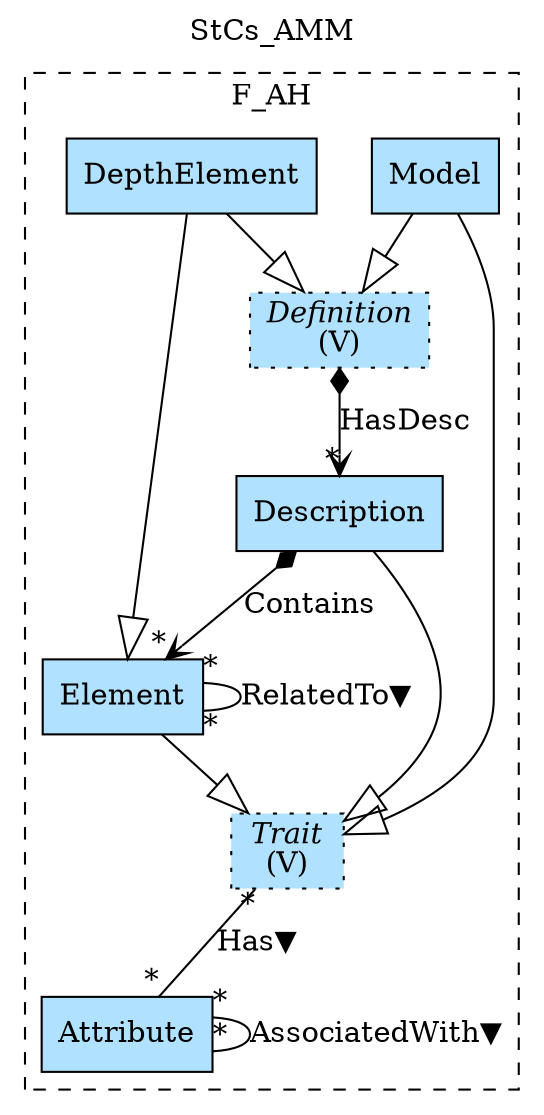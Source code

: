 digraph {graph[label=StCs_AMM,labelloc=tl,labelfontsize=12];
subgraph cluster_F_AH{style=dashed;label=F_AH;
"Model"[shape=record,fillcolor=lightskyblue1,style = filled,label="Model"];
"Description"[shape=record,fillcolor=lightskyblue1,style = filled,label="Description"];
"Element"[shape=record,fillcolor=lightskyblue1,style = filled,label="Element"];
"DepthElement"[shape=record,fillcolor=lightskyblue1,style = filled,label="DepthElement"];
"Attribute"[shape=record,fillcolor=lightskyblue1,style = filled,label="Attribute"];
"Trait"[shape=record,fillcolor=lightskyblue1,style ="filled,dotted",label=<{<I>Trait</I><br/>(V)}>];
"Definition"[shape=record,fillcolor=lightskyblue1,style ="filled,dotted",label=<{<I>Definition</I><br/>(V)}>];

"Description"->"Element"[label="Contains",arrowhead=vee,arrowtail=diamond,dir=both,headlabel="*"];
"Description"->"Trait"[arrowhead=onormal,arrowsize=2.0];
"Element"->"Trait"[arrowhead=onormal,arrowsize=2.0];
"Trait"->"Attribute"[label="Has▼",dir=none,taillabel="*",headlabel="*"];
"Element"->"Element"[label="RelatedTo▼",dir=none,taillabel="*",headlabel="*"];
"Attribute"->"Attribute"[label="AssociatedWith▼",dir=none,taillabel="*",headlabel="*"];
"Definition"->"Description"[label="HasDesc",arrowhead=vee,arrowtail=diamond,dir=both,headlabel="*"];
"Model"->"Definition"[arrowhead=onormal,arrowsize=2.0];
"Model"->"Trait"[arrowhead=onormal,arrowsize=2.0];
"DepthElement"->"Element"[arrowhead=onormal,arrowsize=2.0];
"DepthElement"->"Definition"[arrowhead=onormal,arrowsize=2.0];

}
}